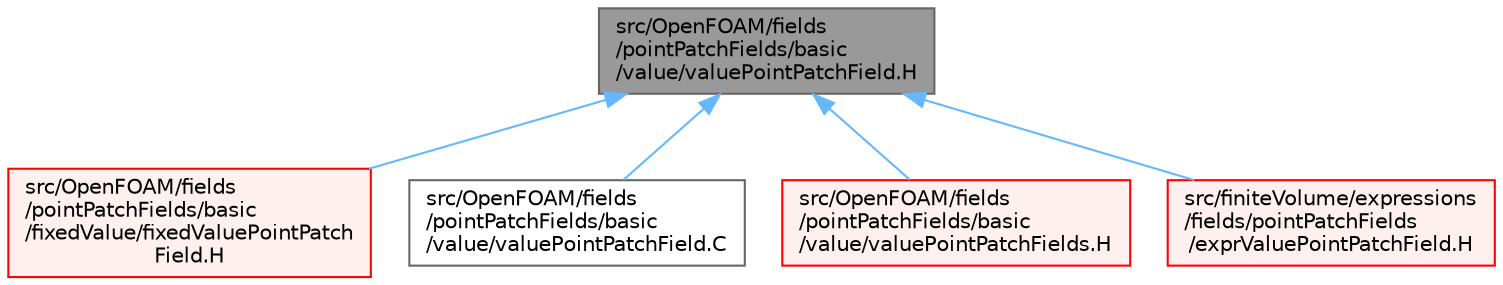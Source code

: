 digraph "src/OpenFOAM/fields/pointPatchFields/basic/value/valuePointPatchField.H"
{
 // LATEX_PDF_SIZE
  bgcolor="transparent";
  edge [fontname=Helvetica,fontsize=10,labelfontname=Helvetica,labelfontsize=10];
  node [fontname=Helvetica,fontsize=10,shape=box,height=0.2,width=0.4];
  Node1 [id="Node000001",label="src/OpenFOAM/fields\l/pointPatchFields/basic\l/value/valuePointPatchField.H",height=0.2,width=0.4,color="gray40", fillcolor="grey60", style="filled", fontcolor="black",tooltip=" "];
  Node1 -> Node2 [id="edge1_Node000001_Node000002",dir="back",color="steelblue1",style="solid",tooltip=" "];
  Node2 [id="Node000002",label="src/OpenFOAM/fields\l/pointPatchFields/basic\l/fixedValue/fixedValuePointPatch\lField.H",height=0.2,width=0.4,color="red", fillcolor="#FFF0F0", style="filled",URL="$fixedValuePointPatchField_8H.html",tooltip=" "];
  Node1 -> Node112 [id="edge2_Node000001_Node000112",dir="back",color="steelblue1",style="solid",tooltip=" "];
  Node112 [id="Node000112",label="src/OpenFOAM/fields\l/pointPatchFields/basic\l/value/valuePointPatchField.C",height=0.2,width=0.4,color="grey40", fillcolor="white", style="filled",URL="$valuePointPatchField_8C.html",tooltip=" "];
  Node1 -> Node113 [id="edge3_Node000001_Node000113",dir="back",color="steelblue1",style="solid",tooltip=" "];
  Node113 [id="Node000113",label="src/OpenFOAM/fields\l/pointPatchFields/basic\l/value/valuePointPatchFields.H",height=0.2,width=0.4,color="red", fillcolor="#FFF0F0", style="filled",URL="$valuePointPatchFields_8H.html",tooltip=" "];
  Node1 -> Node116 [id="edge4_Node000001_Node000116",dir="back",color="steelblue1",style="solid",tooltip=" "];
  Node116 [id="Node000116",label="src/finiteVolume/expressions\l/fields/pointPatchFields\l/exprValuePointPatchField.H",height=0.2,width=0.4,color="red", fillcolor="#FFF0F0", style="filled",URL="$exprValuePointPatchField_8H.html",tooltip=" "];
}
